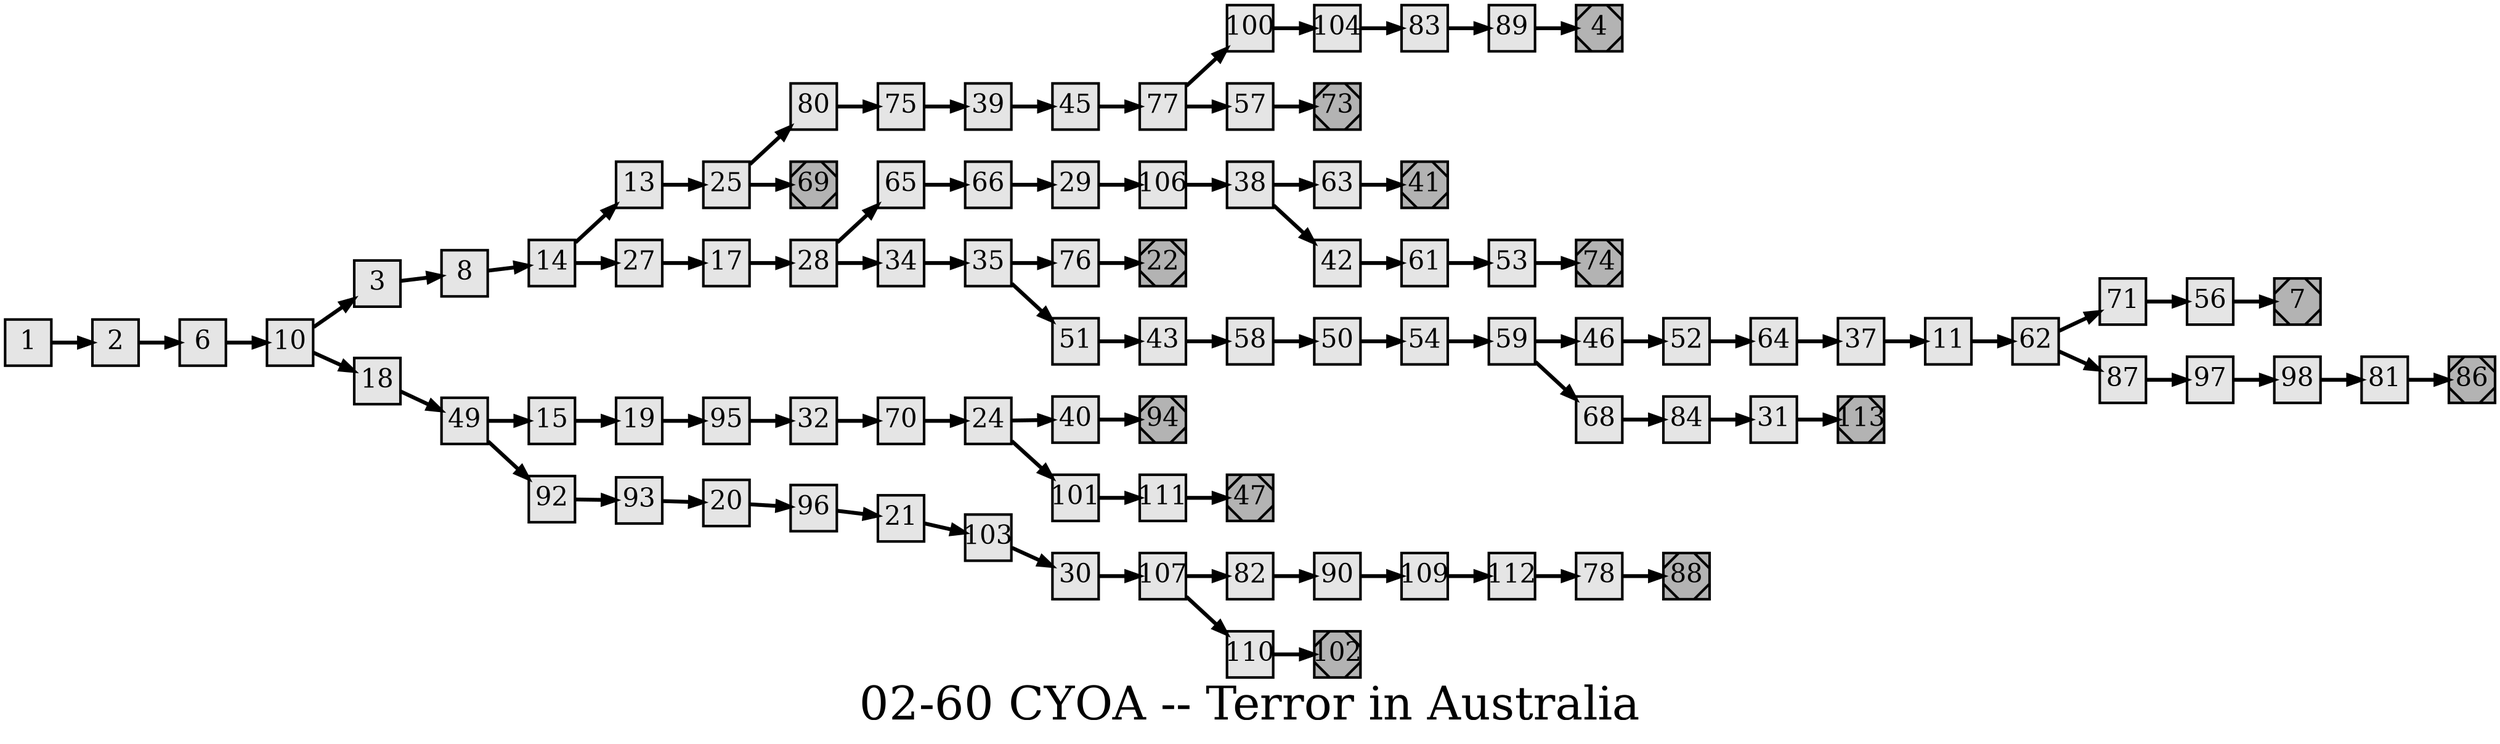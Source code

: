 digraph g{
  graph [ label="02-60 CYOA -- Terror in Australia" rankdir=LR, ordering=out, fontsize=36, nodesep="0.35", ranksep="0.45"];
  node  [shape=rect, penwidth=2, fontsize=20, style=filled, fillcolor=grey90, margin="0,0", labelfloat=true, regular=true, fixedsize=true];
  edge  [labelfloat=true, penwidth=3, fontsize=12];
  // ---;
  // group  : Katz;
  // id     : 02-60;
  // gbid   : 438;
  // series : CYOA;
  // title  : Terror in Australia;
  // author : Shannon Gilligan;
  // credit:;
  // - name : Cindy Lam;
  // role : encoder;
  // date : 2018-05-18;
  // render:;
  // - name   : small;
  // styles : gvStyles.txt;
  // engine : dot;
  // comment: >;
  
  // ---;
  
  // From | To;
  1 -> 2;
  2 -> 6;
  3 -> 8;
  4	[ xlabel="E", shape=Msquare, fontsize=20, fillcolor=grey70, xlabel="" ];
  6 -> 10;
  7	[ xlabel="E", shape=Msquare, fontsize=20, fillcolor=grey70, xlabel="" ];
  8 -> 14;
  10 -> 3;
  10 -> 18;
  11 -> 62;
  13 -> 25;
  14 -> 13;
  14 -> 27;
  15 -> 19;
  17 -> 28;
  18 -> 49;
  19 -> 95;
  20 -> 96;
  21 -> 103;
  22	[ xlabel="E", shape=Msquare, fontsize=20, fillcolor=grey70, xlabel="" ];
  24 -> 40;
  24 -> 101;
  25 -> 80;
  25 -> 69;
  27 -> 17;
  28 -> 65;
  28 -> 34;
  29 -> 106;
  30 -> 107;
  31 -> 113;
  32 -> 70;
  34 -> 35;
  35 -> 76;
  35 -> 51;
  37 -> 11;
  38 -> 63;
  38 -> 42;
  39 -> 45;
  40 -> 94;
  41	[ xlabel="E", shape=Msquare, fontsize=20, fillcolor=grey70, xlabel="" ];
  42 -> 61;
  43 -> 58;
  45 -> 77;
  46 -> 52;
  47	[ xlabel="E", shape=Msquare, fontsize=20, fillcolor=grey70, xlabel="" ];
  49 -> 15;
  49 -> 92;
  50 -> 54;
  51 -> 43;
  52 -> 64;
  53 -> 74;
  54 -> 59;
  56 -> 7;
  57 -> 73;
  58 -> 50;
  59 -> 46;
  59 -> 68;
  61 -> 53;
  62 -> 71;
  62 -> 87;
  63 -> 41;
  64 -> 37;
  65 -> 66;
  66 -> 29;
  68 -> 84;
  69	[ xlabel="E", shape=Msquare, fontsize=20, fillcolor=grey70, xlabel="" ];
  70 -> 24;
  71 -> 56;
  73	[ xlabel="E", shape=Msquare, fontsize=20, fillcolor=grey70, xlabel="" ];
  74	[ xlabel="E", shape=Msquare, fontsize=20, fillcolor=grey70, xlabel="" ];
  75 -> 39;
  76 -> 22;
  77 -> 100;
  77 -> 57;
  78 -> 88;
  80 -> 75;
  81 -> 86;
  82 -> 90;
  83 -> 89;
  84 -> 31;
  86	[ xlabel="E", shape=Msquare, fontsize=20, fillcolor=grey70, xlabel="" ];
  87 -> 97;
  88	[ xlabel="E", shape=Msquare, fontsize=20, fillcolor=grey70, xlabel="" ];
  89 -> 4;
  90 -> 109;
  92 -> 93;
  93 -> 20;
  94	[ xlabel="E", shape=Msquare, fontsize=20, fillcolor=grey70, xlabel="" ];
  95 -> 32;
  96 -> 21;
  97 -> 98;
  98 -> 81;
  100 -> 104;
  101 -> 111;
  102	[ xlabel="E", shape=Msquare, fontsize=20, fillcolor=grey70, xlabel="" ];
  103 -> 30;
  104 -> 83;
  106 -> 38;
  107 -> 82;
  107 -> 110;
  109 -> 112;
  110 -> 102;
  111 -> 47;
  112 -> 78;
  113	[ xlabel="E", shape=Msquare, fontsize=20, fillcolor=grey70, xlabel="" ];

  // Illustrations;
  
  1	[ xlabel="ILL", image="illustration-full.png", xlabel="" ];
  4	[ xlabel="ILL", image="illustration-full.png", xlabel="" ];
  8	[ xlabel="ILL", image="illustration-full.png", xlabel="" ];
  13	[ xlabel="ILL", image="illustration-full.png", xlabel="" ];
  17	[ xlabel="ILL", image="illustration-full.png", xlabel="" ];
  22	[ xlabel="ILL", image="illustration-full.png", xlabel="" ];
  27	[ xlabel="ILL", image="illustration-full.png", xlabel="" ];
  32	[ xlabel="ILL", image="illustration-full.png", xlabel="" ];
  37	[ xlabel="ILL", image="illustration-full.png", xlabel="" ];
  45	[ xlabel="ILL", image="illustration-full.png", xlabel="" ];
  49	[ xlabel="ILL", image="illustration-full.png", xlabel="" ];
  54	[ xlabel="ILL", image="illustration-full.png", xlabel="" ];
  61	[ xlabel="ILL", image="illustration-full.png", xlabel="" ];
  66	[ xlabel="ILL", image="illustration-full.png", xlabel="" ];
  73	[ xlabel="ILL", image="illustration-full.png", xlabel="" ];
  78	[ xlabel="ILL", image="illustration-full.png", xlabel="" ];
  84	[ xlabel="ILL", image="illustration-full.png", xlabel="" ];
  90	[ xlabel="ILL", image="illustration-full.png", xlabel="" ];
  104	[ xlabel="ILL", image="illustration-full.png", xlabel="" ];
  109	[ xlabel="ILL", image="illustration-full.png", xlabel="" ];
}

